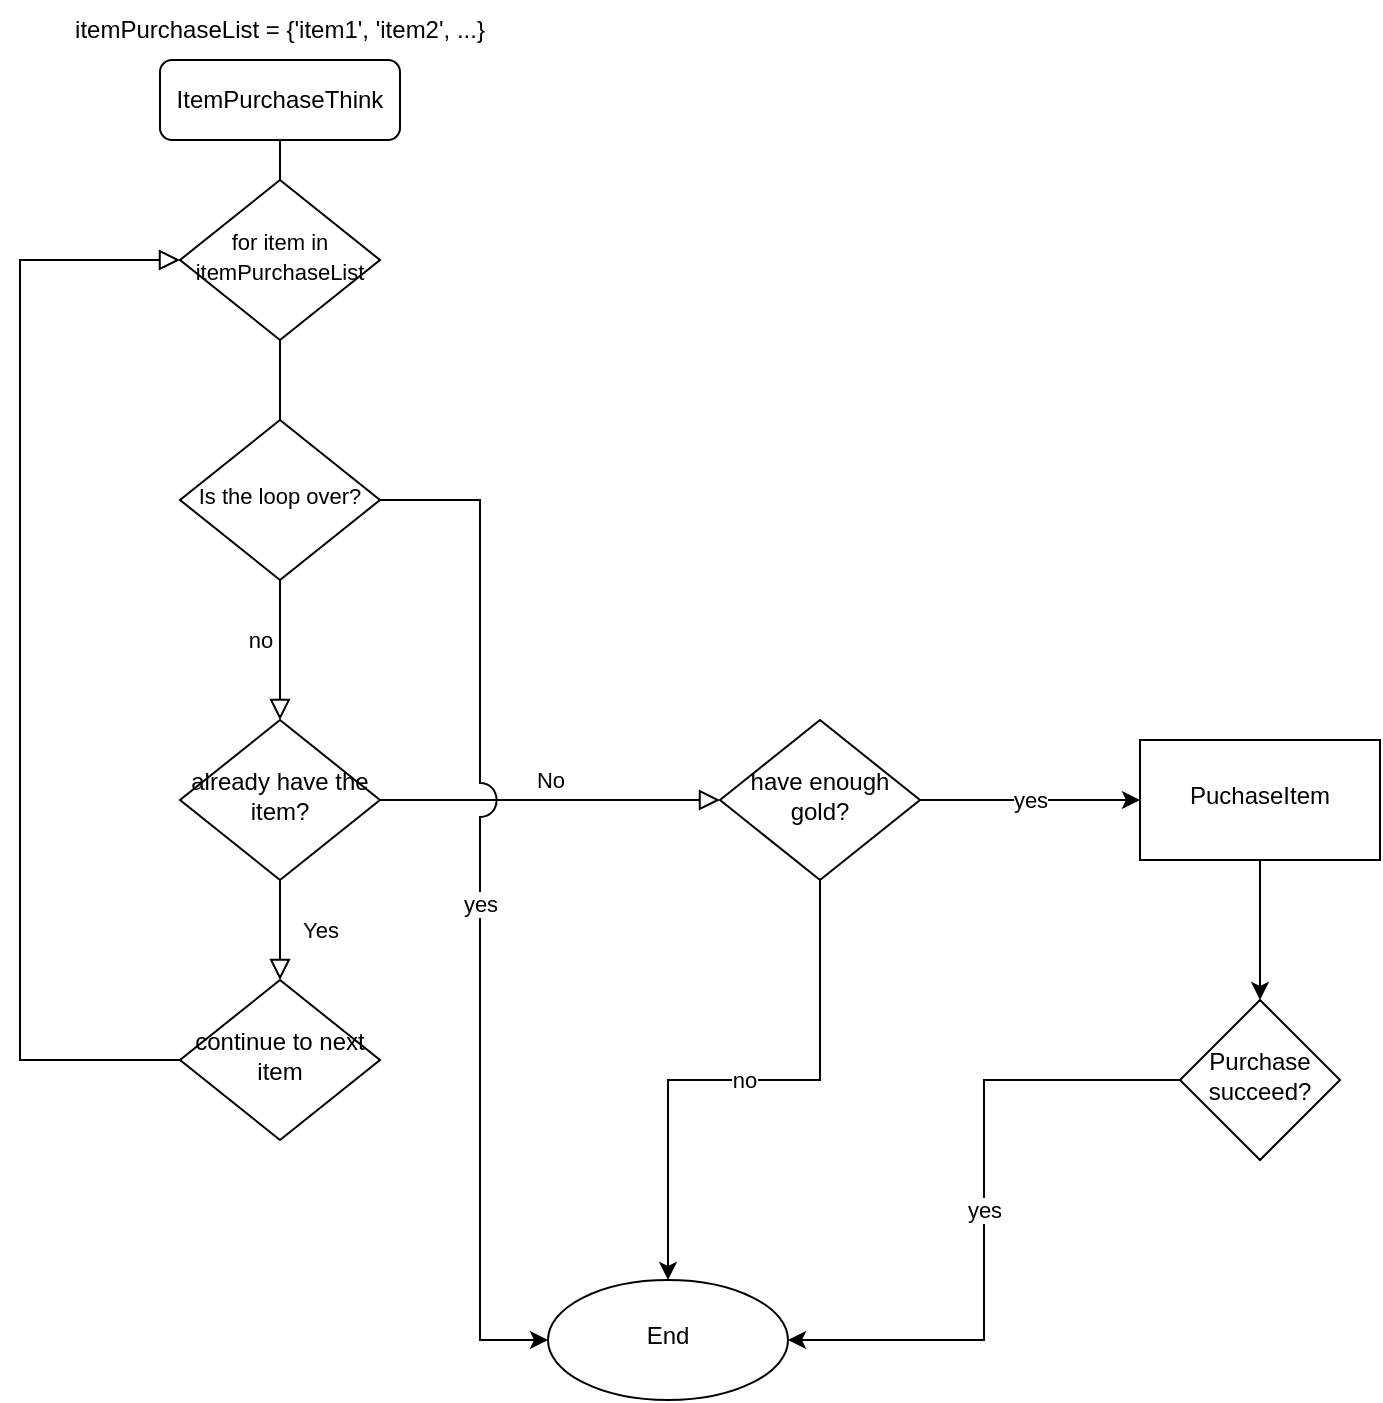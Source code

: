 <mxfile version="20.5.2" type="github">
  <diagram id="C5RBs43oDa-KdzZeNtuy" name="Page-1">
    <mxGraphModel dx="1038" dy="571" grid="1" gridSize="10" guides="1" tooltips="1" connect="1" arrows="1" fold="1" page="1" pageScale="1" pageWidth="827" pageHeight="1169" math="0" shadow="0">
      <root>
        <mxCell id="WIyWlLk6GJQsqaUBKTNV-0" />
        <mxCell id="WIyWlLk6GJQsqaUBKTNV-1" parent="WIyWlLk6GJQsqaUBKTNV-0" />
        <mxCell id="WIyWlLk6GJQsqaUBKTNV-2" value="no" style="rounded=0;html=1;jettySize=auto;orthogonalLoop=1;fontSize=11;endArrow=block;endFill=0;endSize=8;strokeWidth=1;shadow=0;labelBackgroundColor=none;edgeStyle=orthogonalEdgeStyle;startArrow=none;" parent="WIyWlLk6GJQsqaUBKTNV-1" source="7FEiRywCIf4Wg1EBXVzI-20" target="WIyWlLk6GJQsqaUBKTNV-6" edge="1">
          <mxGeometry x="-0.143" y="-10" relative="1" as="geometry">
            <mxPoint as="offset" />
          </mxGeometry>
        </mxCell>
        <mxCell id="WIyWlLk6GJQsqaUBKTNV-4" value="Yes" style="rounded=0;html=1;jettySize=auto;orthogonalLoop=1;fontSize=11;endArrow=block;endFill=0;endSize=8;strokeWidth=1;shadow=0;labelBackgroundColor=none;edgeStyle=orthogonalEdgeStyle;" parent="WIyWlLk6GJQsqaUBKTNV-1" source="WIyWlLk6GJQsqaUBKTNV-6" target="WIyWlLk6GJQsqaUBKTNV-10" edge="1">
          <mxGeometry y="20" relative="1" as="geometry">
            <mxPoint as="offset" />
          </mxGeometry>
        </mxCell>
        <mxCell id="WIyWlLk6GJQsqaUBKTNV-5" value="No" style="edgeStyle=orthogonalEdgeStyle;rounded=0;html=1;jettySize=auto;orthogonalLoop=1;fontSize=11;endArrow=block;endFill=0;endSize=8;strokeWidth=1;shadow=0;labelBackgroundColor=none;entryX=0;entryY=0.5;entryDx=0;entryDy=0;" parent="WIyWlLk6GJQsqaUBKTNV-1" source="WIyWlLk6GJQsqaUBKTNV-6" target="7FEiRywCIf4Wg1EBXVzI-6" edge="1">
          <mxGeometry y="10" relative="1" as="geometry">
            <mxPoint as="offset" />
            <mxPoint x="360" y="440" as="targetPoint" />
            <Array as="points" />
          </mxGeometry>
        </mxCell>
        <mxCell id="WIyWlLk6GJQsqaUBKTNV-6" value="already have the item?" style="rhombus;whiteSpace=wrap;html=1;shadow=0;fontFamily=Helvetica;fontSize=12;align=center;strokeWidth=1;spacing=6;spacingTop=-4;" parent="WIyWlLk6GJQsqaUBKTNV-1" vertex="1">
          <mxGeometry x="170" y="400" width="100" height="80" as="geometry" />
        </mxCell>
        <mxCell id="WIyWlLk6GJQsqaUBKTNV-8" value="" style="rounded=0;html=1;jettySize=auto;orthogonalLoop=1;fontSize=11;endArrow=block;endFill=0;endSize=8;strokeWidth=1;shadow=0;labelBackgroundColor=none;edgeStyle=orthogonalEdgeStyle;exitX=0;exitY=0.5;exitDx=0;exitDy=0;entryX=0;entryY=0.5;entryDx=0;entryDy=0;" parent="WIyWlLk6GJQsqaUBKTNV-1" source="WIyWlLk6GJQsqaUBKTNV-10" target="7FEiRywCIf4Wg1EBXVzI-4" edge="1">
          <mxGeometry x="0.118" y="-30" relative="1" as="geometry">
            <mxPoint as="offset" />
            <mxPoint x="80" y="440" as="sourcePoint" />
            <mxPoint x="130" y="190" as="targetPoint" />
            <Array as="points">
              <mxPoint x="90" y="570" />
              <mxPoint x="90" y="170" />
            </Array>
          </mxGeometry>
        </mxCell>
        <mxCell id="WIyWlLk6GJQsqaUBKTNV-10" value="continue to next item" style="rhombus;whiteSpace=wrap;html=1;shadow=0;fontFamily=Helvetica;fontSize=12;align=center;strokeWidth=1;spacing=6;spacingTop=-4;" parent="WIyWlLk6GJQsqaUBKTNV-1" vertex="1">
          <mxGeometry x="170" y="530" width="100" height="80" as="geometry" />
        </mxCell>
        <mxCell id="7FEiRywCIf4Wg1EBXVzI-1" value="" style="group" vertex="1" connectable="0" parent="WIyWlLk6GJQsqaUBKTNV-1">
          <mxGeometry x="115" y="40" width="210" height="70" as="geometry" />
        </mxCell>
        <mxCell id="WIyWlLk6GJQsqaUBKTNV-3" value="ItemPurchaseThink" style="rounded=1;whiteSpace=wrap;html=1;fontSize=12;glass=0;strokeWidth=1;shadow=0;movable=1;resizable=1;rotatable=1;deletable=1;editable=1;connectable=1;" parent="7FEiRywCIf4Wg1EBXVzI-1" vertex="1">
          <mxGeometry x="45" y="30" width="120" height="40" as="geometry" />
        </mxCell>
        <mxCell id="7FEiRywCIf4Wg1EBXVzI-0" value="itemPurchaseList = {&#39;item1&#39;, &#39;item2&#39;, ...}" style="text;html=1;strokeColor=none;fillColor=none;align=center;verticalAlign=middle;whiteSpace=wrap;rounded=0;movable=1;resizable=1;rotatable=1;deletable=1;editable=1;connectable=1;" vertex="1" parent="7FEiRywCIf4Wg1EBXVzI-1">
          <mxGeometry width="210" height="30" as="geometry" />
        </mxCell>
        <mxCell id="7FEiRywCIf4Wg1EBXVzI-4" value="&lt;span style=&quot;font-size: 11px;&quot;&gt;for item in itemPurchaseList&lt;/span&gt;" style="rhombus;whiteSpace=wrap;html=1;shadow=0;fontFamily=Helvetica;fontSize=12;align=center;strokeWidth=1;spacing=6;spacingTop=-4;" vertex="1" parent="WIyWlLk6GJQsqaUBKTNV-1">
          <mxGeometry x="170" y="130" width="100" height="80" as="geometry" />
        </mxCell>
        <mxCell id="7FEiRywCIf4Wg1EBXVzI-5" value="" style="rounded=0;html=1;jettySize=auto;orthogonalLoop=1;fontSize=11;endArrow=none;endFill=0;endSize=8;strokeWidth=1;shadow=0;labelBackgroundColor=none;edgeStyle=orthogonalEdgeStyle;" edge="1" parent="WIyWlLk6GJQsqaUBKTNV-1" source="WIyWlLk6GJQsqaUBKTNV-3" target="7FEiRywCIf4Wg1EBXVzI-4">
          <mxGeometry y="40" relative="1" as="geometry">
            <mxPoint x="220" y="110" as="sourcePoint" />
            <mxPoint x="230" y="220" as="targetPoint" />
            <mxPoint as="offset" />
          </mxGeometry>
        </mxCell>
        <mxCell id="7FEiRywCIf4Wg1EBXVzI-11" value="yes" style="edgeStyle=orthogonalEdgeStyle;rounded=0;orthogonalLoop=1;jettySize=auto;html=1;" edge="1" parent="WIyWlLk6GJQsqaUBKTNV-1" source="7FEiRywCIf4Wg1EBXVzI-6" target="7FEiRywCIf4Wg1EBXVzI-10">
          <mxGeometry relative="1" as="geometry" />
        </mxCell>
        <mxCell id="7FEiRywCIf4Wg1EBXVzI-17" value="no" style="edgeStyle=orthogonalEdgeStyle;rounded=0;orthogonalLoop=1;jettySize=auto;html=1;" edge="1" parent="WIyWlLk6GJQsqaUBKTNV-1" source="7FEiRywCIf4Wg1EBXVzI-6" target="7FEiRywCIf4Wg1EBXVzI-16">
          <mxGeometry relative="1" as="geometry" />
        </mxCell>
        <mxCell id="7FEiRywCIf4Wg1EBXVzI-6" value="have enough gold?" style="rhombus;whiteSpace=wrap;html=1;shadow=0;fontFamily=Helvetica;fontSize=12;align=center;strokeWidth=1;spacing=6;spacingTop=-4;" vertex="1" parent="WIyWlLk6GJQsqaUBKTNV-1">
          <mxGeometry x="440" y="400" width="100" height="80" as="geometry" />
        </mxCell>
        <mxCell id="7FEiRywCIf4Wg1EBXVzI-13" value="" style="edgeStyle=orthogonalEdgeStyle;rounded=0;orthogonalLoop=1;jettySize=auto;html=1;" edge="1" parent="WIyWlLk6GJQsqaUBKTNV-1" source="7FEiRywCIf4Wg1EBXVzI-10" target="7FEiRywCIf4Wg1EBXVzI-12">
          <mxGeometry relative="1" as="geometry" />
        </mxCell>
        <mxCell id="7FEiRywCIf4Wg1EBXVzI-10" value="PuchaseItem" style="whiteSpace=wrap;html=1;shadow=0;strokeWidth=1;spacing=6;spacingTop=-4;" vertex="1" parent="WIyWlLk6GJQsqaUBKTNV-1">
          <mxGeometry x="650" y="410" width="120" height="60" as="geometry" />
        </mxCell>
        <mxCell id="7FEiRywCIf4Wg1EBXVzI-19" value="yes" style="edgeStyle=orthogonalEdgeStyle;rounded=0;orthogonalLoop=1;jettySize=auto;html=1;entryX=1;entryY=0.5;entryDx=0;entryDy=0;" edge="1" parent="WIyWlLk6GJQsqaUBKTNV-1" source="7FEiRywCIf4Wg1EBXVzI-12" target="7FEiRywCIf4Wg1EBXVzI-16">
          <mxGeometry relative="1" as="geometry">
            <mxPoint x="610" y="740" as="targetPoint" />
          </mxGeometry>
        </mxCell>
        <mxCell id="7FEiRywCIf4Wg1EBXVzI-12" value="Purchase succeed?" style="rhombus;whiteSpace=wrap;html=1;shadow=0;strokeWidth=1;spacing=6;spacingTop=-4;" vertex="1" parent="WIyWlLk6GJQsqaUBKTNV-1">
          <mxGeometry x="670" y="540" width="80" height="80" as="geometry" />
        </mxCell>
        <mxCell id="7FEiRywCIf4Wg1EBXVzI-16" value="End" style="ellipse;whiteSpace=wrap;html=1;shadow=0;strokeWidth=1;spacing=6;spacingTop=-4;" vertex="1" parent="WIyWlLk6GJQsqaUBKTNV-1">
          <mxGeometry x="354" y="680" width="120" height="60" as="geometry" />
        </mxCell>
        <mxCell id="7FEiRywCIf4Wg1EBXVzI-23" value="yes" style="edgeStyle=orthogonalEdgeStyle;rounded=0;orthogonalLoop=1;jettySize=auto;html=1;entryX=0;entryY=0.5;entryDx=0;entryDy=0;jumpStyle=arc;jumpSize=17;" edge="1" parent="WIyWlLk6GJQsqaUBKTNV-1" source="7FEiRywCIf4Wg1EBXVzI-20" target="7FEiRywCIf4Wg1EBXVzI-16">
          <mxGeometry relative="1" as="geometry">
            <Array as="points">
              <mxPoint x="320" y="290" />
              <mxPoint x="320" y="710" />
            </Array>
          </mxGeometry>
        </mxCell>
        <mxCell id="7FEiRywCIf4Wg1EBXVzI-20" value="&lt;span style=&quot;font-size: 11px;&quot;&gt;Is the loop over?&lt;br&gt;&lt;/span&gt;" style="rhombus;whiteSpace=wrap;html=1;shadow=0;fontFamily=Helvetica;fontSize=12;align=center;strokeWidth=1;spacing=6;spacingTop=-4;" vertex="1" parent="WIyWlLk6GJQsqaUBKTNV-1">
          <mxGeometry x="170" y="250" width="100" height="80" as="geometry" />
        </mxCell>
        <mxCell id="7FEiRywCIf4Wg1EBXVzI-22" value="" style="rounded=0;html=1;jettySize=auto;orthogonalLoop=1;fontSize=11;endArrow=none;endFill=0;endSize=8;strokeWidth=1;shadow=0;labelBackgroundColor=none;edgeStyle=orthogonalEdgeStyle;startArrow=none;" edge="1" parent="WIyWlLk6GJQsqaUBKTNV-1" source="7FEiRywCIf4Wg1EBXVzI-4" target="7FEiRywCIf4Wg1EBXVzI-20">
          <mxGeometry y="40" relative="1" as="geometry">
            <mxPoint x="220" y="210" as="sourcePoint" />
            <mxPoint x="220" y="400" as="targetPoint" />
            <mxPoint as="offset" />
          </mxGeometry>
        </mxCell>
      </root>
    </mxGraphModel>
  </diagram>
</mxfile>
